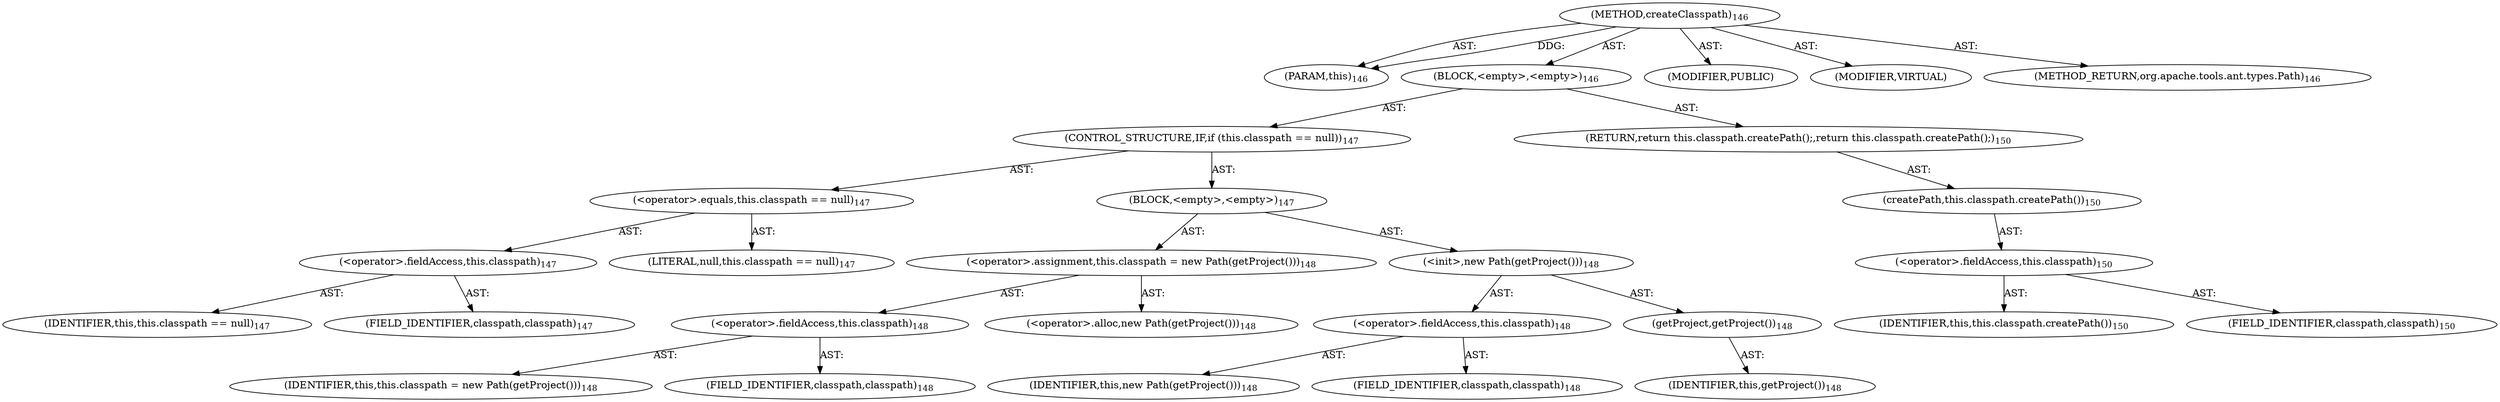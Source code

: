 digraph "createClasspath" {  
"111669149702" [label = <(METHOD,createClasspath)<SUB>146</SUB>> ]
"115964116995" [label = <(PARAM,this)<SUB>146</SUB>> ]
"25769803784" [label = <(BLOCK,&lt;empty&gt;,&lt;empty&gt;)<SUB>146</SUB>> ]
"47244640258" [label = <(CONTROL_STRUCTURE,IF,if (this.classpath == null))<SUB>147</SUB>> ]
"30064771088" [label = <(&lt;operator&gt;.equals,this.classpath == null)<SUB>147</SUB>> ]
"30064771089" [label = <(&lt;operator&gt;.fieldAccess,this.classpath)<SUB>147</SUB>> ]
"68719476741" [label = <(IDENTIFIER,this,this.classpath == null)<SUB>147</SUB>> ]
"55834574856" [label = <(FIELD_IDENTIFIER,classpath,classpath)<SUB>147</SUB>> ]
"90194313217" [label = <(LITERAL,null,this.classpath == null)<SUB>147</SUB>> ]
"25769803785" [label = <(BLOCK,&lt;empty&gt;,&lt;empty&gt;)<SUB>147</SUB>> ]
"30064771090" [label = <(&lt;operator&gt;.assignment,this.classpath = new Path(getProject()))<SUB>148</SUB>> ]
"30064771091" [label = <(&lt;operator&gt;.fieldAccess,this.classpath)<SUB>148</SUB>> ]
"68719476742" [label = <(IDENTIFIER,this,this.classpath = new Path(getProject()))<SUB>148</SUB>> ]
"55834574857" [label = <(FIELD_IDENTIFIER,classpath,classpath)<SUB>148</SUB>> ]
"30064771092" [label = <(&lt;operator&gt;.alloc,new Path(getProject()))<SUB>148</SUB>> ]
"30064771093" [label = <(&lt;init&gt;,new Path(getProject()))<SUB>148</SUB>> ]
"30064771094" [label = <(&lt;operator&gt;.fieldAccess,this.classpath)<SUB>148</SUB>> ]
"68719476773" [label = <(IDENTIFIER,this,new Path(getProject()))<SUB>148</SUB>> ]
"55834574858" [label = <(FIELD_IDENTIFIER,classpath,classpath)<SUB>148</SUB>> ]
"30064771095" [label = <(getProject,getProject())<SUB>148</SUB>> ]
"68719476743" [label = <(IDENTIFIER,this,getProject())<SUB>148</SUB>> ]
"146028888064" [label = <(RETURN,return this.classpath.createPath();,return this.classpath.createPath();)<SUB>150</SUB>> ]
"30064771096" [label = <(createPath,this.classpath.createPath())<SUB>150</SUB>> ]
"30064771097" [label = <(&lt;operator&gt;.fieldAccess,this.classpath)<SUB>150</SUB>> ]
"68719476744" [label = <(IDENTIFIER,this,this.classpath.createPath())<SUB>150</SUB>> ]
"55834574859" [label = <(FIELD_IDENTIFIER,classpath,classpath)<SUB>150</SUB>> ]
"133143986190" [label = <(MODIFIER,PUBLIC)> ]
"133143986191" [label = <(MODIFIER,VIRTUAL)> ]
"128849018886" [label = <(METHOD_RETURN,org.apache.tools.ant.types.Path)<SUB>146</SUB>> ]
  "111669149702" -> "115964116995"  [ label = "AST: "] 
  "111669149702" -> "25769803784"  [ label = "AST: "] 
  "111669149702" -> "133143986190"  [ label = "AST: "] 
  "111669149702" -> "133143986191"  [ label = "AST: "] 
  "111669149702" -> "128849018886"  [ label = "AST: "] 
  "25769803784" -> "47244640258"  [ label = "AST: "] 
  "25769803784" -> "146028888064"  [ label = "AST: "] 
  "47244640258" -> "30064771088"  [ label = "AST: "] 
  "47244640258" -> "25769803785"  [ label = "AST: "] 
  "30064771088" -> "30064771089"  [ label = "AST: "] 
  "30064771088" -> "90194313217"  [ label = "AST: "] 
  "30064771089" -> "68719476741"  [ label = "AST: "] 
  "30064771089" -> "55834574856"  [ label = "AST: "] 
  "25769803785" -> "30064771090"  [ label = "AST: "] 
  "25769803785" -> "30064771093"  [ label = "AST: "] 
  "30064771090" -> "30064771091"  [ label = "AST: "] 
  "30064771090" -> "30064771092"  [ label = "AST: "] 
  "30064771091" -> "68719476742"  [ label = "AST: "] 
  "30064771091" -> "55834574857"  [ label = "AST: "] 
  "30064771093" -> "30064771094"  [ label = "AST: "] 
  "30064771093" -> "30064771095"  [ label = "AST: "] 
  "30064771094" -> "68719476773"  [ label = "AST: "] 
  "30064771094" -> "55834574858"  [ label = "AST: "] 
  "30064771095" -> "68719476743"  [ label = "AST: "] 
  "146028888064" -> "30064771096"  [ label = "AST: "] 
  "30064771096" -> "30064771097"  [ label = "AST: "] 
  "30064771097" -> "68719476744"  [ label = "AST: "] 
  "30064771097" -> "55834574859"  [ label = "AST: "] 
  "111669149702" -> "115964116995"  [ label = "DDG: "] 
}
